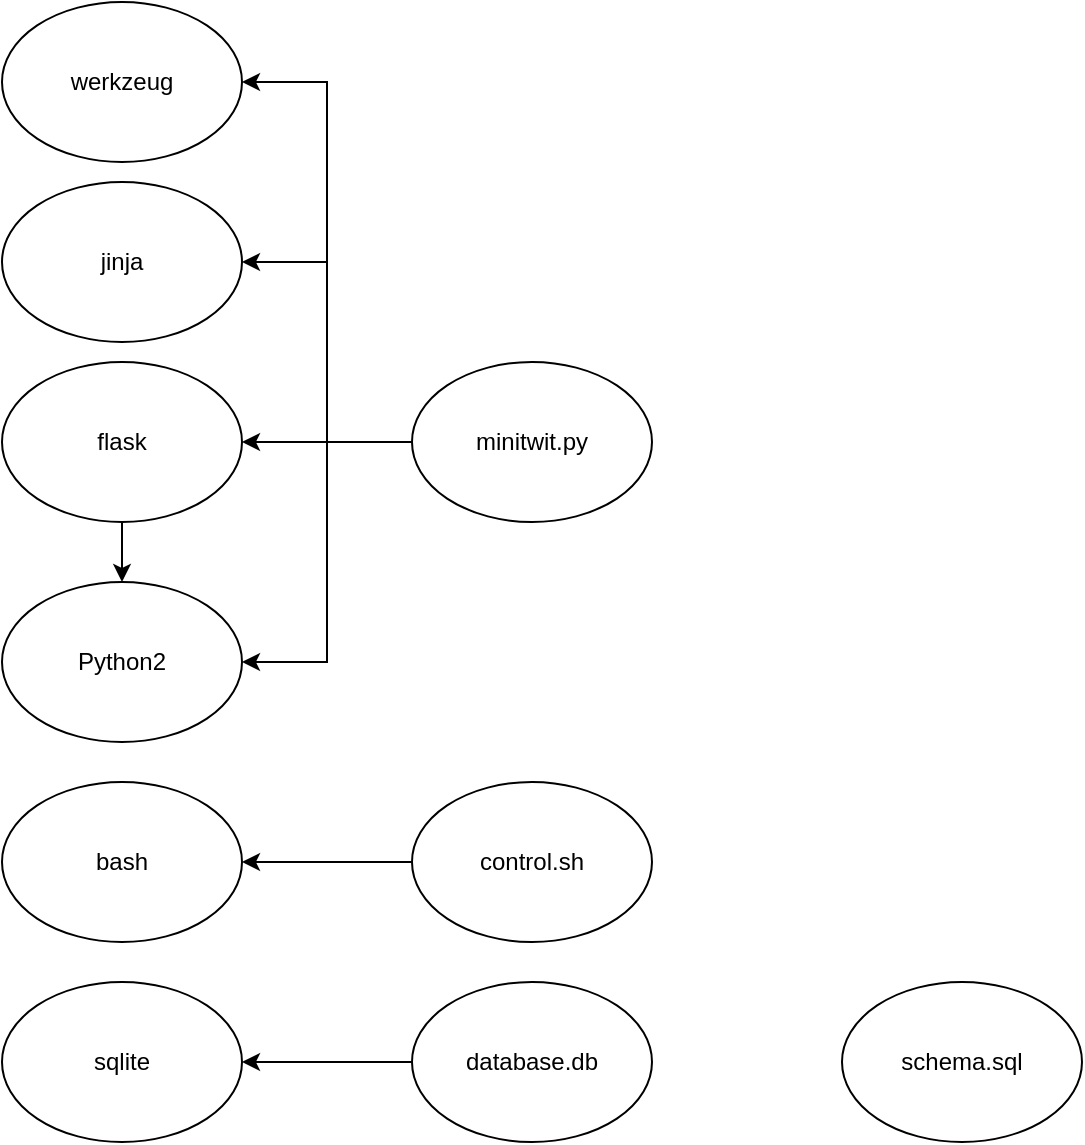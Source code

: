 <mxfile version="23.1.2" type="github">
  <diagram name="Page-1" id="vIJg05YWLEXHeylccRVq">
    <mxGraphModel dx="1002" dy="1712" grid="1" gridSize="10" guides="1" tooltips="1" connect="1" arrows="1" fold="1" page="1" pageScale="1" pageWidth="850" pageHeight="1100" math="0" shadow="0">
      <root>
        <mxCell id="0" />
        <mxCell id="1" parent="0" />
        <mxCell id="od27wObKem_yvdIGZrM8-1" value="Python2" style="ellipse;whiteSpace=wrap;html=1;" vertex="1" parent="1">
          <mxGeometry x="160" y="250" width="120" height="80" as="geometry" />
        </mxCell>
        <mxCell id="od27wObKem_yvdIGZrM8-15" style="edgeStyle=orthogonalEdgeStyle;rounded=0;orthogonalLoop=1;jettySize=auto;html=1;entryX=1;entryY=0.5;entryDx=0;entryDy=0;" edge="1" parent="1" source="od27wObKem_yvdIGZrM8-2" target="od27wObKem_yvdIGZrM8-4">
          <mxGeometry relative="1" as="geometry" />
        </mxCell>
        <mxCell id="od27wObKem_yvdIGZrM8-16" style="edgeStyle=orthogonalEdgeStyle;rounded=0;orthogonalLoop=1;jettySize=auto;html=1;entryX=1;entryY=0.5;entryDx=0;entryDy=0;" edge="1" parent="1" source="od27wObKem_yvdIGZrM8-2" target="od27wObKem_yvdIGZrM8-1">
          <mxGeometry relative="1" as="geometry" />
        </mxCell>
        <mxCell id="od27wObKem_yvdIGZrM8-17" style="edgeStyle=orthogonalEdgeStyle;rounded=0;orthogonalLoop=1;jettySize=auto;html=1;entryX=1;entryY=0.5;entryDx=0;entryDy=0;" edge="1" parent="1" source="od27wObKem_yvdIGZrM8-2" target="od27wObKem_yvdIGZrM8-14">
          <mxGeometry relative="1" as="geometry" />
        </mxCell>
        <mxCell id="od27wObKem_yvdIGZrM8-19" style="edgeStyle=orthogonalEdgeStyle;rounded=0;orthogonalLoop=1;jettySize=auto;html=1;entryX=1;entryY=0.5;entryDx=0;entryDy=0;" edge="1" parent="1" source="od27wObKem_yvdIGZrM8-2" target="od27wObKem_yvdIGZrM8-18">
          <mxGeometry relative="1" as="geometry" />
        </mxCell>
        <mxCell id="od27wObKem_yvdIGZrM8-2" value="minitwit.py" style="ellipse;whiteSpace=wrap;html=1;" vertex="1" parent="1">
          <mxGeometry x="365" y="140" width="120" height="80" as="geometry" />
        </mxCell>
        <mxCell id="od27wObKem_yvdIGZrM8-7" style="edgeStyle=orthogonalEdgeStyle;rounded=0;orthogonalLoop=1;jettySize=auto;html=1;entryX=0.5;entryY=0;entryDx=0;entryDy=0;" edge="1" parent="1" source="od27wObKem_yvdIGZrM8-4" target="od27wObKem_yvdIGZrM8-1">
          <mxGeometry relative="1" as="geometry" />
        </mxCell>
        <mxCell id="od27wObKem_yvdIGZrM8-4" value="flask" style="ellipse;whiteSpace=wrap;html=1;" vertex="1" parent="1">
          <mxGeometry x="160" y="140" width="120" height="80" as="geometry" />
        </mxCell>
        <mxCell id="od27wObKem_yvdIGZrM8-9" style="edgeStyle=orthogonalEdgeStyle;rounded=0;orthogonalLoop=1;jettySize=auto;html=1;" edge="1" parent="1" source="od27wObKem_yvdIGZrM8-6" target="od27wObKem_yvdIGZrM8-8">
          <mxGeometry relative="1" as="geometry" />
        </mxCell>
        <mxCell id="od27wObKem_yvdIGZrM8-6" value="control.sh" style="ellipse;whiteSpace=wrap;html=1;" vertex="1" parent="1">
          <mxGeometry x="365" y="350" width="120" height="80" as="geometry" />
        </mxCell>
        <mxCell id="od27wObKem_yvdIGZrM8-8" value="bash" style="ellipse;whiteSpace=wrap;html=1;" vertex="1" parent="1">
          <mxGeometry x="160" y="350" width="120" height="80" as="geometry" />
        </mxCell>
        <mxCell id="od27wObKem_yvdIGZrM8-12" style="edgeStyle=orthogonalEdgeStyle;rounded=0;orthogonalLoop=1;jettySize=auto;html=1;" edge="1" parent="1" source="od27wObKem_yvdIGZrM8-10" target="od27wObKem_yvdIGZrM8-11">
          <mxGeometry relative="1" as="geometry" />
        </mxCell>
        <mxCell id="od27wObKem_yvdIGZrM8-10" value="database.db" style="ellipse;whiteSpace=wrap;html=1;" vertex="1" parent="1">
          <mxGeometry x="365" y="450" width="120" height="80" as="geometry" />
        </mxCell>
        <mxCell id="od27wObKem_yvdIGZrM8-11" value="sqlite" style="ellipse;whiteSpace=wrap;html=1;" vertex="1" parent="1">
          <mxGeometry x="160" y="450" width="120" height="80" as="geometry" />
        </mxCell>
        <mxCell id="od27wObKem_yvdIGZrM8-13" value="schema.sql" style="ellipse;whiteSpace=wrap;html=1;" vertex="1" parent="1">
          <mxGeometry x="580" y="450" width="120" height="80" as="geometry" />
        </mxCell>
        <mxCell id="od27wObKem_yvdIGZrM8-14" value="jinja" style="ellipse;whiteSpace=wrap;html=1;" vertex="1" parent="1">
          <mxGeometry x="160" y="50" width="120" height="80" as="geometry" />
        </mxCell>
        <mxCell id="od27wObKem_yvdIGZrM8-18" value="werkzeug" style="ellipse;whiteSpace=wrap;html=1;" vertex="1" parent="1">
          <mxGeometry x="160" y="-40" width="120" height="80" as="geometry" />
        </mxCell>
      </root>
    </mxGraphModel>
  </diagram>
</mxfile>
